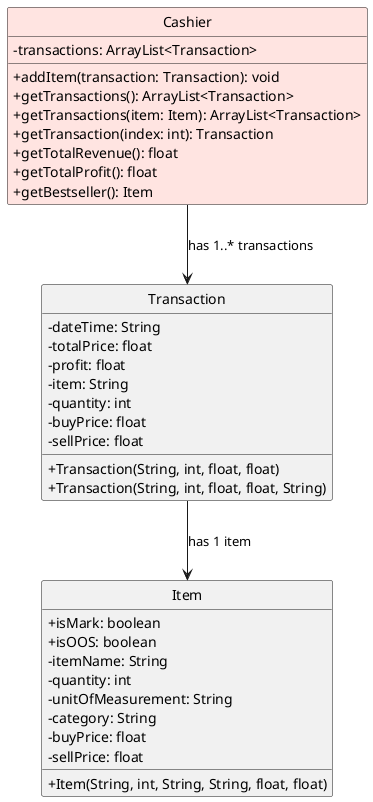 @startuml

skinparam classFontColor automatic

class Cashier #MistyRose {
    - transactions: ArrayList<Transaction>
    + addItem(transaction: Transaction): void
    + getTransactions(): ArrayList<Transaction>
    + getTransactions(item: Item): ArrayList<Transaction>
    + getTransaction(index: int): Transaction
    + getTotalRevenue(): float
    + getTotalProfit(): float
    + getBestseller(): Item
}

class Transaction {
    - dateTime: String
    - totalPrice: float
    - profit: float
    - item: String
    - quantity: int
    - buyPrice: float
    - sellPrice: float

    + Transaction(String, int, float, float)
    + Transaction(String, int, float, float, String)
}

class Item {
    + isMark: boolean
    + isOOS: boolean
    - itemName: String
    - quantity: int
    - unitOfMeasurement: String
    - category: String
    - buyPrice: float
    - sellPrice: float
    +Item(String, int, String, String, float, float)
}

Cashier --> Transaction : has 1..* transactions
Transaction --> Item : has 1 item

hide circle
skinparam classAttributeIconSize 0
@enduml